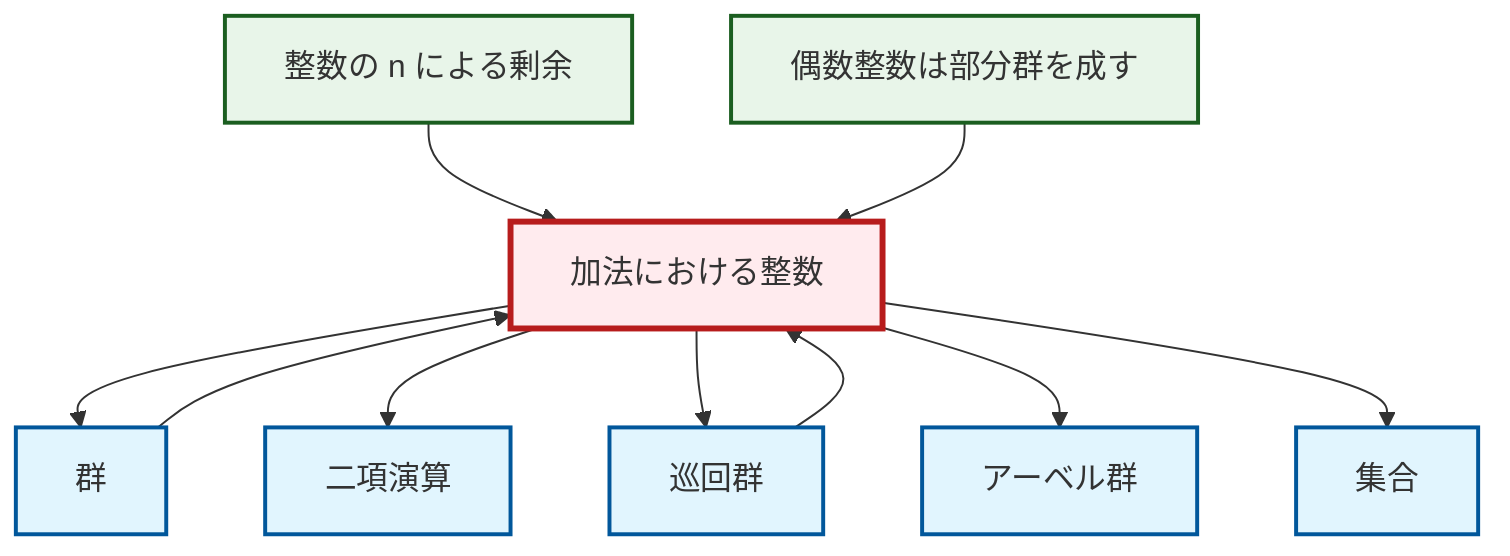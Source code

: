 graph TD
    classDef definition fill:#e1f5fe,stroke:#01579b,stroke-width:2px
    classDef theorem fill:#f3e5f5,stroke:#4a148c,stroke-width:2px
    classDef axiom fill:#fff3e0,stroke:#e65100,stroke-width:2px
    classDef example fill:#e8f5e9,stroke:#1b5e20,stroke-width:2px
    classDef current fill:#ffebee,stroke:#b71c1c,stroke-width:3px
    ex-quotient-integers-mod-n["整数の n による剰余"]:::example
    def-abelian-group["アーベル群"]:::definition
    ex-integers-addition["加法における整数"]:::example
    def-cyclic-group["巡回群"]:::definition
    def-set["集合"]:::definition
    def-group["群"]:::definition
    def-binary-operation["二項演算"]:::definition
    ex-even-integers-subgroup["偶数整数は部分群を成す"]:::example
    ex-quotient-integers-mod-n --> ex-integers-addition
    def-group --> ex-integers-addition
    def-cyclic-group --> ex-integers-addition
    ex-integers-addition --> def-group
    ex-integers-addition --> def-binary-operation
    ex-integers-addition --> def-cyclic-group
    ex-integers-addition --> def-abelian-group
    ex-even-integers-subgroup --> ex-integers-addition
    ex-integers-addition --> def-set
    class ex-integers-addition current